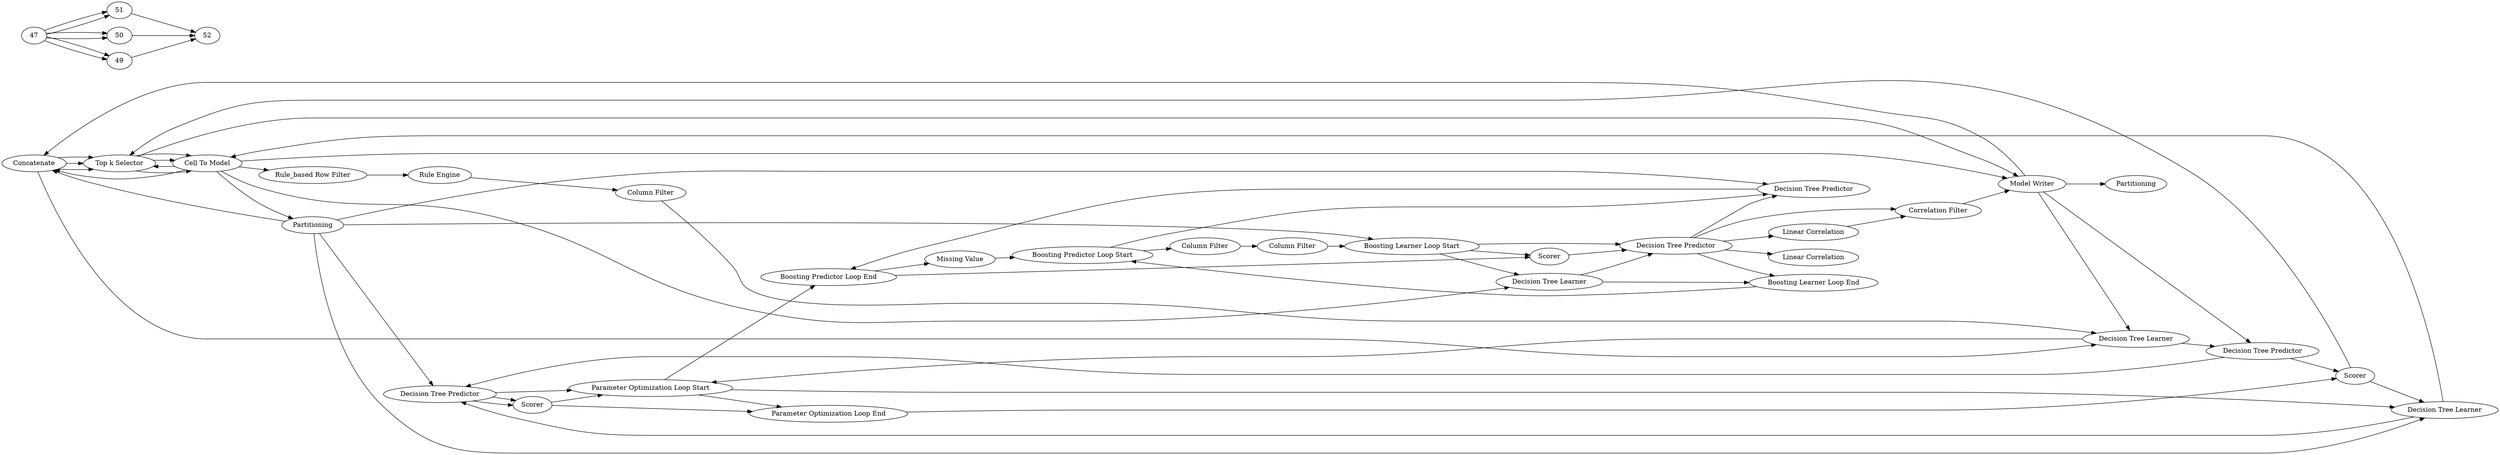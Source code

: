 digraph {
	1 [label="CSV Reader"]
	2 [label="Row Filter"]
	3 [label="Column Filter"]
	4 [label="Data Explorer"]
	6 [label="Column Expressions"]
	12 [label="Missing Value Column Filter"]
	15 [label="Rule Engine"]
	16 [label="Missing Value"]
	17 [label="Column Expressions"]
	18 [label="Column Filter"]
	19 [label="Column Filter"]
	20 [label="Column Rename"]
	21 [label="Rule Engine"]
	22 [label="Data Explorer"]
	23 [label="Rule Engine"]
	24 [label="Bar Chart"]
	26 [label="Rule_based Row Filter"]
	27 [label="Column Filter"]
	28 [label="Rule Engine"]
	29 [label="Correlation Filter"]
	30 [label="Linear Correlation"]
	31 [label="Linear Correlation"]
	32 [label=Partitioning]
	1 [label="Random Forest Learner"]
	2 [label="Random Forest Predictor"]
	3 [label=Partitioning]
	4 [label=Scorer]
	5 [label="Parameter Optimization Loop Start"]
	6 [label="Parameter Optimization Loop End"]
	7 [label="Feature Selection Loop Start _1_1_"]
	8 [label="Feature Selection Loop End"]
	9 [label="Feature Selection Filter"]
	10 [label=Partitioning]
	11 [label="Random Forest Learner"]
	12 [label="Random Forest Predictor"]
	13 [label=Scorer]
	1 [label="Feature Selection Loop Start _1_1_"]
	2 [label="Feature Selection Loop End"]
	3 [label="Feature Selection Filter"]
	4 [label=Partitioning]
	5 [label=Partitioning]
	6 [label="Decision Tree Learner"]
	7 [label="Decision Tree Predictor"]
	8 [label=Scorer]
	9 [label="Decision Tree Learner"]
	10 [label="Decision Tree Predictor"]
	11 [label=Scorer]
	12 [label="Parameter Optimization Loop Start"]
	13 [label="Parameter Optimization Loop End"]
	14 [label="Boosting Learner Loop End"]
	15 [label="Boosting Predictor Loop End"]
	17 [label="Boosting Predictor Loop Start"]
	20 [label="Boosting Learner Loop Start"]
	21 [label=Scorer]
	22 [label="Decision Tree Learner"]
	23 [label="Decision Tree Predictor"]
	24 [label="Decision Tree Predictor"]
	1 [label=Concatenate]
	2 [label="Top k Selector"]
	3 [label="Cell To Model"]
	4 [label="Model Writer"]
	1 -> 2
	2 -> 3
	3 -> 22
	3 -> 26
	4 -> 32
	6 -> 12
	12 -> 15
	15 -> 16
	16 -> 17
	17 -> 18
	18 -> 19
	19 -> 20
	20 -> 21
	21 -> 23
	23 -> 31
	23 -> 30
	23 -> 29
	23 -> 24
	26 -> 28
	27 -> 6
	28 -> 27
	29 -> 4
	30 -> 29
	1 -> 2
	2 -> 4
	3 -> 2
	3 -> 1
	4 -> 6
	5 -> 1
	7 -> 10
	8 -> 9
	9 -> 3
	10 -> 11
	10 -> 12
	11 -> 12
	12 -> 13
	13 -> 8
	1 -> 6
	2 -> 3
	3 -> 5
	4 -> 7
	4 -> 1
	5 -> 9
	5 -> 10
	5 -> 20
	5 -> 24
	6 -> 7
	7 -> 8
	8 -> 2
	9 -> 10
	10 -> 11
	11 -> 13
	12 -> 9
	14 -> 17
	15 -> 21
	17 -> 24
	20 -> 22
	20 -> 23
	22 -> 23
	22 -> 14
	23 -> 14
	24 -> 15
	1 -> 2
	2 -> 3
	3 -> 4
	47 -> 51
	47 -> 51
	47 -> 50
	47 -> 50
	47 -> 49
	47 -> 49
	49 -> 52
	50 -> 52
	51 -> 52
	rankdir=LR
}
